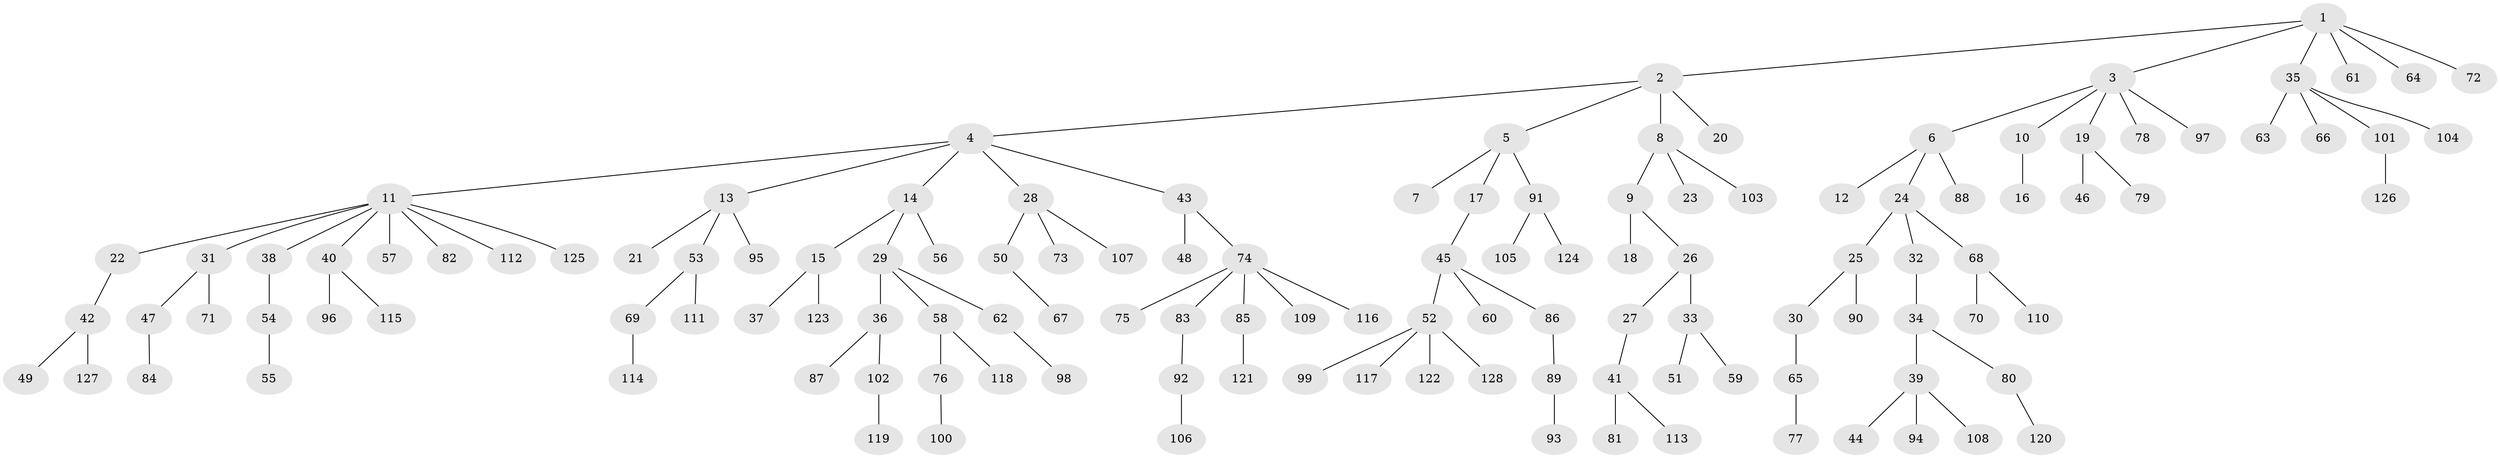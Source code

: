 // coarse degree distribution, {3: 0.16981132075471697, 4: 0.05660377358490566, 6: 0.018867924528301886, 2: 0.2830188679245283, 5: 0.018867924528301886, 1: 0.4528301886792453}
// Generated by graph-tools (version 1.1) at 2025/51/03/04/25 22:51:26]
// undirected, 128 vertices, 127 edges
graph export_dot {
  node [color=gray90,style=filled];
  1;
  2;
  3;
  4;
  5;
  6;
  7;
  8;
  9;
  10;
  11;
  12;
  13;
  14;
  15;
  16;
  17;
  18;
  19;
  20;
  21;
  22;
  23;
  24;
  25;
  26;
  27;
  28;
  29;
  30;
  31;
  32;
  33;
  34;
  35;
  36;
  37;
  38;
  39;
  40;
  41;
  42;
  43;
  44;
  45;
  46;
  47;
  48;
  49;
  50;
  51;
  52;
  53;
  54;
  55;
  56;
  57;
  58;
  59;
  60;
  61;
  62;
  63;
  64;
  65;
  66;
  67;
  68;
  69;
  70;
  71;
  72;
  73;
  74;
  75;
  76;
  77;
  78;
  79;
  80;
  81;
  82;
  83;
  84;
  85;
  86;
  87;
  88;
  89;
  90;
  91;
  92;
  93;
  94;
  95;
  96;
  97;
  98;
  99;
  100;
  101;
  102;
  103;
  104;
  105;
  106;
  107;
  108;
  109;
  110;
  111;
  112;
  113;
  114;
  115;
  116;
  117;
  118;
  119;
  120;
  121;
  122;
  123;
  124;
  125;
  126;
  127;
  128;
  1 -- 2;
  1 -- 3;
  1 -- 35;
  1 -- 61;
  1 -- 64;
  1 -- 72;
  2 -- 4;
  2 -- 5;
  2 -- 8;
  2 -- 20;
  3 -- 6;
  3 -- 10;
  3 -- 19;
  3 -- 78;
  3 -- 97;
  4 -- 11;
  4 -- 13;
  4 -- 14;
  4 -- 28;
  4 -- 43;
  5 -- 7;
  5 -- 17;
  5 -- 91;
  6 -- 12;
  6 -- 24;
  6 -- 88;
  8 -- 9;
  8 -- 23;
  8 -- 103;
  9 -- 18;
  9 -- 26;
  10 -- 16;
  11 -- 22;
  11 -- 31;
  11 -- 38;
  11 -- 40;
  11 -- 57;
  11 -- 82;
  11 -- 112;
  11 -- 125;
  13 -- 21;
  13 -- 53;
  13 -- 95;
  14 -- 15;
  14 -- 29;
  14 -- 56;
  15 -- 37;
  15 -- 123;
  17 -- 45;
  19 -- 46;
  19 -- 79;
  22 -- 42;
  24 -- 25;
  24 -- 32;
  24 -- 68;
  25 -- 30;
  25 -- 90;
  26 -- 27;
  26 -- 33;
  27 -- 41;
  28 -- 50;
  28 -- 73;
  28 -- 107;
  29 -- 36;
  29 -- 58;
  29 -- 62;
  30 -- 65;
  31 -- 47;
  31 -- 71;
  32 -- 34;
  33 -- 51;
  33 -- 59;
  34 -- 39;
  34 -- 80;
  35 -- 63;
  35 -- 66;
  35 -- 101;
  35 -- 104;
  36 -- 87;
  36 -- 102;
  38 -- 54;
  39 -- 44;
  39 -- 94;
  39 -- 108;
  40 -- 96;
  40 -- 115;
  41 -- 81;
  41 -- 113;
  42 -- 49;
  42 -- 127;
  43 -- 48;
  43 -- 74;
  45 -- 52;
  45 -- 60;
  45 -- 86;
  47 -- 84;
  50 -- 67;
  52 -- 99;
  52 -- 117;
  52 -- 122;
  52 -- 128;
  53 -- 69;
  53 -- 111;
  54 -- 55;
  58 -- 76;
  58 -- 118;
  62 -- 98;
  65 -- 77;
  68 -- 70;
  68 -- 110;
  69 -- 114;
  74 -- 75;
  74 -- 83;
  74 -- 85;
  74 -- 109;
  74 -- 116;
  76 -- 100;
  80 -- 120;
  83 -- 92;
  85 -- 121;
  86 -- 89;
  89 -- 93;
  91 -- 105;
  91 -- 124;
  92 -- 106;
  101 -- 126;
  102 -- 119;
}

